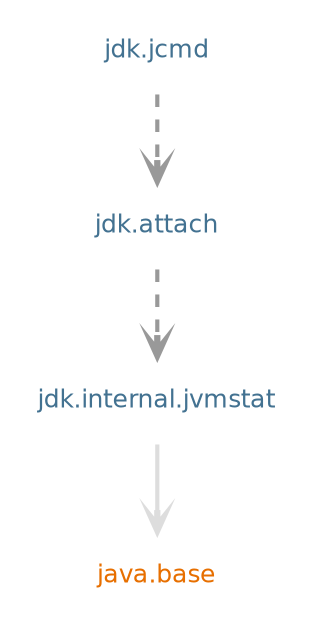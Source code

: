 digraph "jdk.jcmd" {
  nodesep=.5;
  ranksep=0.600000;
  pencolor=transparent;
  node [shape=plaintext, fontcolor="#000000", fontname="DejaVuSans", fontsize=12, margin=".2,.2"];
  edge [penwidth=2, color="#999999", arrowhead=open, arrowsize=1];
  subgraph se {
  "java.base" [fontcolor="#e76f00", group=java];
  }
  subgraph jdk {
  "jdk.attach" [fontcolor="#437291", group=jdk];
  "jdk.internal.jvmstat" [fontcolor="#437291", group=jdk];
  "jdk.jcmd" [fontcolor="#437291", group=jdk];
  }
  "jdk.attach" -> "jdk.internal.jvmstat" [style="dashed"];
  "jdk.internal.jvmstat" -> "java.base" [color="#dddddd"];
  "jdk.jcmd" -> "jdk.attach" [style="dashed"];
}
